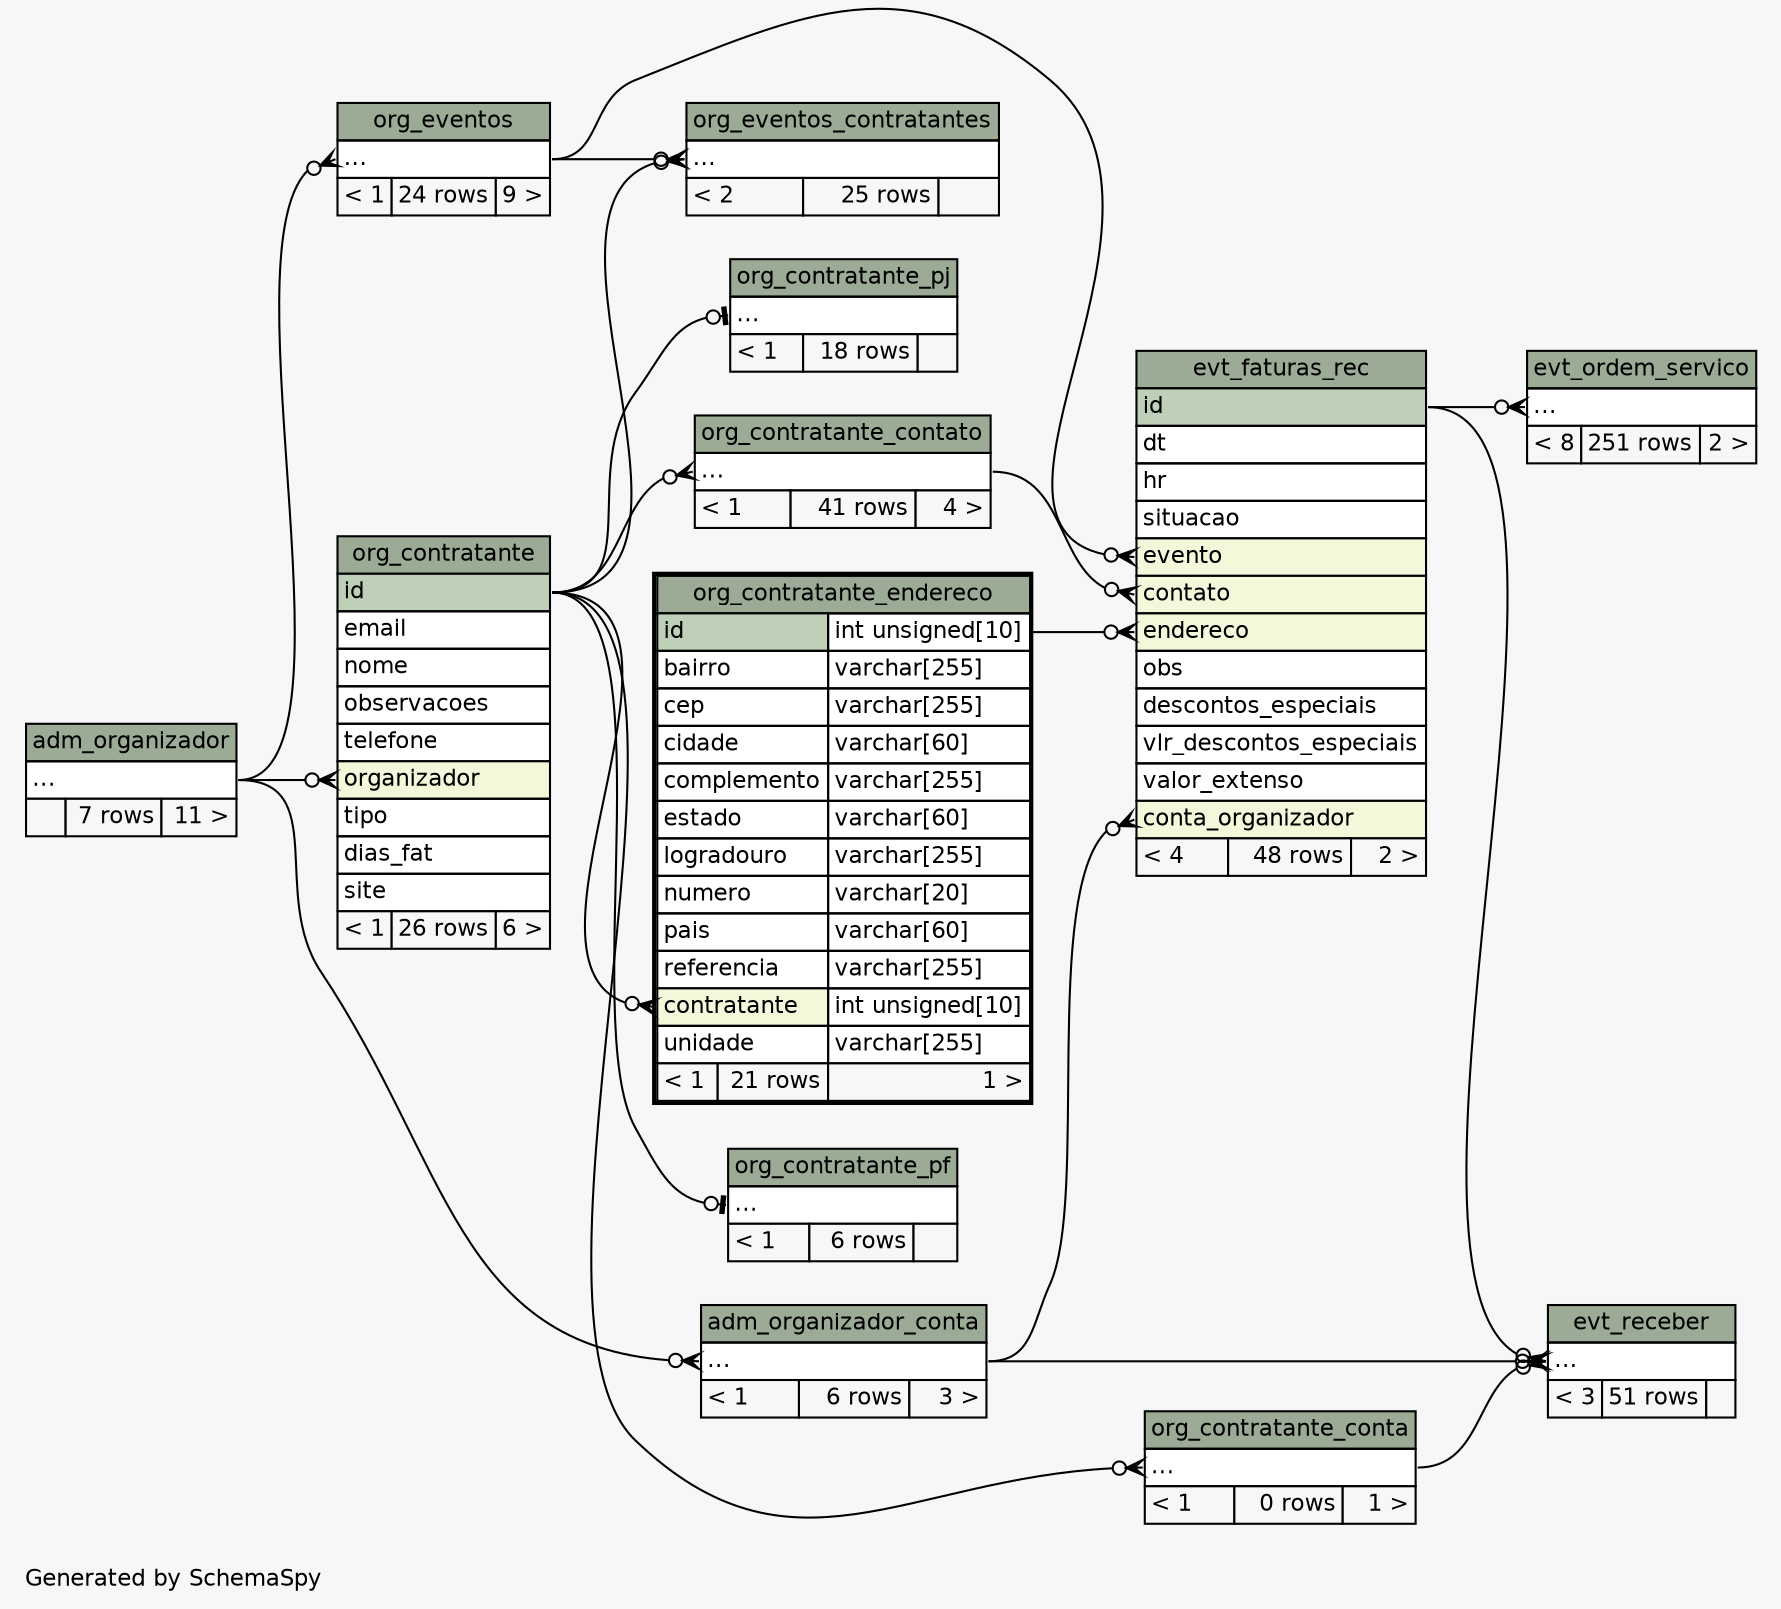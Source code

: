 // dot 2.38.0 on Windows 10 10.0
// SchemaSpy rev 590
digraph "twoDegreesRelationshipsDiagram" {
  graph [
    rankdir="RL"
    bgcolor="#f7f7f7"
    label="\nGenerated by SchemaSpy"
    labeljust="l"
    nodesep="0.18"
    ranksep="0.46"
    fontname="Helvetica"
    fontsize="11"
  ];
  node [
    fontname="Helvetica"
    fontsize="11"
    shape="plaintext"
  ];
  edge [
    arrowsize="0.8"
  ];
  "adm_organizador_conta":"elipses":w -> "adm_organizador":"elipses":e [arrowhead=none dir=back arrowtail=crowodot];
  "evt_faturas_rec":"conta_organizador":w -> "adm_organizador_conta":"elipses":e [arrowhead=none dir=back arrowtail=crowodot];
  "evt_faturas_rec":"contato":w -> "org_contratante_contato":"elipses":e [arrowhead=none dir=back arrowtail=crowodot];
  "evt_faturas_rec":"endereco":w -> "org_contratante_endereco":"id.type":e [arrowhead=none dir=back arrowtail=crowodot];
  "evt_faturas_rec":"evento":w -> "org_eventos":"elipses":e [arrowhead=none dir=back arrowtail=crowodot];
  "evt_ordem_servico":"elipses":w -> "evt_faturas_rec":"id":e [arrowhead=none dir=back arrowtail=crowodot];
  "evt_receber":"elipses":w -> "org_contratante_conta":"elipses":e [arrowhead=none dir=back arrowtail=crowodot];
  "evt_receber":"elipses":w -> "adm_organizador_conta":"elipses":e [arrowhead=none dir=back arrowtail=crowodot];
  "evt_receber":"elipses":w -> "evt_faturas_rec":"id":e [arrowhead=none dir=back arrowtail=crowodot];
  "org_contratante":"organizador":w -> "adm_organizador":"elipses":e [arrowhead=none dir=back arrowtail=crowodot];
  "org_contratante_conta":"elipses":w -> "org_contratante":"id":e [arrowhead=none dir=back arrowtail=crowodot];
  "org_contratante_contato":"elipses":w -> "org_contratante":"id":e [arrowhead=none dir=back arrowtail=crowodot];
  "org_contratante_endereco":"contratante":w -> "org_contratante":"id":e [arrowhead=none dir=back arrowtail=crowodot];
  "org_contratante_pf":"elipses":w -> "org_contratante":"id":e [arrowhead=none dir=back arrowtail=teeodot];
  "org_contratante_pj":"elipses":w -> "org_contratante":"id":e [arrowhead=none dir=back arrowtail=teeodot];
  "org_eventos":"elipses":w -> "adm_organizador":"elipses":e [arrowhead=none dir=back arrowtail=crowodot];
  "org_eventos_contratantes":"elipses":w -> "org_contratante":"id":e [arrowhead=none dir=back arrowtail=crowodot];
  "org_eventos_contratantes":"elipses":w -> "org_eventos":"elipses":e [arrowhead=none dir=back arrowtail=crowodot];
  "adm_organizador" [
    label=<
    <TABLE BORDER="0" CELLBORDER="1" CELLSPACING="0" BGCOLOR="#ffffff">
      <TR><TD COLSPAN="3" BGCOLOR="#9bab96" ALIGN="CENTER">adm_organizador</TD></TR>
      <TR><TD PORT="elipses" COLSPAN="3" ALIGN="LEFT">...</TD></TR>
      <TR><TD ALIGN="LEFT" BGCOLOR="#f7f7f7">  </TD><TD ALIGN="RIGHT" BGCOLOR="#f7f7f7">7 rows</TD><TD ALIGN="RIGHT" BGCOLOR="#f7f7f7">11 &gt;</TD></TR>
    </TABLE>>
    URL="adm_organizador.html"
    tooltip="adm_organizador"
  ];
  "adm_organizador_conta" [
    label=<
    <TABLE BORDER="0" CELLBORDER="1" CELLSPACING="0" BGCOLOR="#ffffff">
      <TR><TD COLSPAN="3" BGCOLOR="#9bab96" ALIGN="CENTER">adm_organizador_conta</TD></TR>
      <TR><TD PORT="elipses" COLSPAN="3" ALIGN="LEFT">...</TD></TR>
      <TR><TD ALIGN="LEFT" BGCOLOR="#f7f7f7">&lt; 1</TD><TD ALIGN="RIGHT" BGCOLOR="#f7f7f7">6 rows</TD><TD ALIGN="RIGHT" BGCOLOR="#f7f7f7">3 &gt;</TD></TR>
    </TABLE>>
    URL="adm_organizador_conta.html"
    tooltip="adm_organizador_conta"
  ];
  "evt_faturas_rec" [
    label=<
    <TABLE BORDER="0" CELLBORDER="1" CELLSPACING="0" BGCOLOR="#ffffff">
      <TR><TD COLSPAN="3" BGCOLOR="#9bab96" ALIGN="CENTER">evt_faturas_rec</TD></TR>
      <TR><TD PORT="id" COLSPAN="3" BGCOLOR="#bed1b8" ALIGN="LEFT">id</TD></TR>
      <TR><TD PORT="dt" COLSPAN="3" ALIGN="LEFT">dt</TD></TR>
      <TR><TD PORT="hr" COLSPAN="3" ALIGN="LEFT">hr</TD></TR>
      <TR><TD PORT="situacao" COLSPAN="3" ALIGN="LEFT">situacao</TD></TR>
      <TR><TD PORT="evento" COLSPAN="3" BGCOLOR="#f4f7da" ALIGN="LEFT">evento</TD></TR>
      <TR><TD PORT="contato" COLSPAN="3" BGCOLOR="#f4f7da" ALIGN="LEFT">contato</TD></TR>
      <TR><TD PORT="endereco" COLSPAN="3" BGCOLOR="#f4f7da" ALIGN="LEFT">endereco</TD></TR>
      <TR><TD PORT="obs" COLSPAN="3" ALIGN="LEFT">obs</TD></TR>
      <TR><TD PORT="descontos_especiais" COLSPAN="3" ALIGN="LEFT">descontos_especiais</TD></TR>
      <TR><TD PORT="vlr_descontos_especiais" COLSPAN="3" ALIGN="LEFT">vlr_descontos_especiais</TD></TR>
      <TR><TD PORT="valor_extenso" COLSPAN="3" ALIGN="LEFT">valor_extenso</TD></TR>
      <TR><TD PORT="conta_organizador" COLSPAN="3" BGCOLOR="#f4f7da" ALIGN="LEFT">conta_organizador</TD></TR>
      <TR><TD ALIGN="LEFT" BGCOLOR="#f7f7f7">&lt; 4</TD><TD ALIGN="RIGHT" BGCOLOR="#f7f7f7">48 rows</TD><TD ALIGN="RIGHT" BGCOLOR="#f7f7f7">2 &gt;</TD></TR>
    </TABLE>>
    URL="evt_faturas_rec.html"
    tooltip="evt_faturas_rec"
  ];
  "evt_ordem_servico" [
    label=<
    <TABLE BORDER="0" CELLBORDER="1" CELLSPACING="0" BGCOLOR="#ffffff">
      <TR><TD COLSPAN="3" BGCOLOR="#9bab96" ALIGN="CENTER">evt_ordem_servico</TD></TR>
      <TR><TD PORT="elipses" COLSPAN="3" ALIGN="LEFT">...</TD></TR>
      <TR><TD ALIGN="LEFT" BGCOLOR="#f7f7f7">&lt; 8</TD><TD ALIGN="RIGHT" BGCOLOR="#f7f7f7">251 rows</TD><TD ALIGN="RIGHT" BGCOLOR="#f7f7f7">2 &gt;</TD></TR>
    </TABLE>>
    URL="evt_ordem_servico.html"
    tooltip="evt_ordem_servico"
  ];
  "evt_receber" [
    label=<
    <TABLE BORDER="0" CELLBORDER="1" CELLSPACING="0" BGCOLOR="#ffffff">
      <TR><TD COLSPAN="3" BGCOLOR="#9bab96" ALIGN="CENTER">evt_receber</TD></TR>
      <TR><TD PORT="elipses" COLSPAN="3" ALIGN="LEFT">...</TD></TR>
      <TR><TD ALIGN="LEFT" BGCOLOR="#f7f7f7">&lt; 3</TD><TD ALIGN="RIGHT" BGCOLOR="#f7f7f7">51 rows</TD><TD ALIGN="RIGHT" BGCOLOR="#f7f7f7">  </TD></TR>
    </TABLE>>
    URL="evt_receber.html"
    tooltip="evt_receber"
  ];
  "org_contratante" [
    label=<
    <TABLE BORDER="0" CELLBORDER="1" CELLSPACING="0" BGCOLOR="#ffffff">
      <TR><TD COLSPAN="3" BGCOLOR="#9bab96" ALIGN="CENTER">org_contratante</TD></TR>
      <TR><TD PORT="id" COLSPAN="3" BGCOLOR="#bed1b8" ALIGN="LEFT">id</TD></TR>
      <TR><TD PORT="email" COLSPAN="3" ALIGN="LEFT">email</TD></TR>
      <TR><TD PORT="nome" COLSPAN="3" ALIGN="LEFT">nome</TD></TR>
      <TR><TD PORT="observacoes" COLSPAN="3" ALIGN="LEFT">observacoes</TD></TR>
      <TR><TD PORT="telefone" COLSPAN="3" ALIGN="LEFT">telefone</TD></TR>
      <TR><TD PORT="organizador" COLSPAN="3" BGCOLOR="#f4f7da" ALIGN="LEFT">organizador</TD></TR>
      <TR><TD PORT="tipo" COLSPAN="3" ALIGN="LEFT">tipo</TD></TR>
      <TR><TD PORT="dias_fat" COLSPAN="3" ALIGN="LEFT">dias_fat</TD></TR>
      <TR><TD PORT="site" COLSPAN="3" ALIGN="LEFT">site</TD></TR>
      <TR><TD ALIGN="LEFT" BGCOLOR="#f7f7f7">&lt; 1</TD><TD ALIGN="RIGHT" BGCOLOR="#f7f7f7">26 rows</TD><TD ALIGN="RIGHT" BGCOLOR="#f7f7f7">6 &gt;</TD></TR>
    </TABLE>>
    URL="org_contratante.html"
    tooltip="org_contratante"
  ];
  "org_contratante_conta" [
    label=<
    <TABLE BORDER="0" CELLBORDER="1" CELLSPACING="0" BGCOLOR="#ffffff">
      <TR><TD COLSPAN="3" BGCOLOR="#9bab96" ALIGN="CENTER">org_contratante_conta</TD></TR>
      <TR><TD PORT="elipses" COLSPAN="3" ALIGN="LEFT">...</TD></TR>
      <TR><TD ALIGN="LEFT" BGCOLOR="#f7f7f7">&lt; 1</TD><TD ALIGN="RIGHT" BGCOLOR="#f7f7f7">0 rows</TD><TD ALIGN="RIGHT" BGCOLOR="#f7f7f7">1 &gt;</TD></TR>
    </TABLE>>
    URL="org_contratante_conta.html"
    tooltip="org_contratante_conta"
  ];
  "org_contratante_contato" [
    label=<
    <TABLE BORDER="0" CELLBORDER="1" CELLSPACING="0" BGCOLOR="#ffffff">
      <TR><TD COLSPAN="3" BGCOLOR="#9bab96" ALIGN="CENTER">org_contratante_contato</TD></TR>
      <TR><TD PORT="elipses" COLSPAN="3" ALIGN="LEFT">...</TD></TR>
      <TR><TD ALIGN="LEFT" BGCOLOR="#f7f7f7">&lt; 1</TD><TD ALIGN="RIGHT" BGCOLOR="#f7f7f7">41 rows</TD><TD ALIGN="RIGHT" BGCOLOR="#f7f7f7">4 &gt;</TD></TR>
    </TABLE>>
    URL="org_contratante_contato.html"
    tooltip="org_contratante_contato"
  ];
  "org_contratante_endereco" [
    label=<
    <TABLE BORDER="2" CELLBORDER="1" CELLSPACING="0" BGCOLOR="#ffffff">
      <TR><TD COLSPAN="3" BGCOLOR="#9bab96" ALIGN="CENTER">org_contratante_endereco</TD></TR>
      <TR><TD PORT="id" COLSPAN="2" BGCOLOR="#bed1b8" ALIGN="LEFT">id</TD><TD PORT="id.type" ALIGN="LEFT">int unsigned[10]</TD></TR>
      <TR><TD PORT="bairro" COLSPAN="2" ALIGN="LEFT">bairro</TD><TD PORT="bairro.type" ALIGN="LEFT">varchar[255]</TD></TR>
      <TR><TD PORT="cep" COLSPAN="2" ALIGN="LEFT">cep</TD><TD PORT="cep.type" ALIGN="LEFT">varchar[255]</TD></TR>
      <TR><TD PORT="cidade" COLSPAN="2" ALIGN="LEFT">cidade</TD><TD PORT="cidade.type" ALIGN="LEFT">varchar[60]</TD></TR>
      <TR><TD PORT="complemento" COLSPAN="2" ALIGN="LEFT">complemento</TD><TD PORT="complemento.type" ALIGN="LEFT">varchar[255]</TD></TR>
      <TR><TD PORT="estado" COLSPAN="2" ALIGN="LEFT">estado</TD><TD PORT="estado.type" ALIGN="LEFT">varchar[60]</TD></TR>
      <TR><TD PORT="logradouro" COLSPAN="2" ALIGN="LEFT">logradouro</TD><TD PORT="logradouro.type" ALIGN="LEFT">varchar[255]</TD></TR>
      <TR><TD PORT="numero" COLSPAN="2" ALIGN="LEFT">numero</TD><TD PORT="numero.type" ALIGN="LEFT">varchar[20]</TD></TR>
      <TR><TD PORT="pais" COLSPAN="2" ALIGN="LEFT">pais</TD><TD PORT="pais.type" ALIGN="LEFT">varchar[60]</TD></TR>
      <TR><TD PORT="referencia" COLSPAN="2" ALIGN="LEFT">referencia</TD><TD PORT="referencia.type" ALIGN="LEFT">varchar[255]</TD></TR>
      <TR><TD PORT="contratante" COLSPAN="2" BGCOLOR="#f4f7da" ALIGN="LEFT">contratante</TD><TD PORT="contratante.type" ALIGN="LEFT">int unsigned[10]</TD></TR>
      <TR><TD PORT="unidade" COLSPAN="2" ALIGN="LEFT">unidade</TD><TD PORT="unidade.type" ALIGN="LEFT">varchar[255]</TD></TR>
      <TR><TD ALIGN="LEFT" BGCOLOR="#f7f7f7">&lt; 1</TD><TD ALIGN="RIGHT" BGCOLOR="#f7f7f7">21 rows</TD><TD ALIGN="RIGHT" BGCOLOR="#f7f7f7">1 &gt;</TD></TR>
    </TABLE>>
    URL="org_contratante_endereco.html"
    tooltip="org_contratante_endereco"
  ];
  "org_contratante_pf" [
    label=<
    <TABLE BORDER="0" CELLBORDER="1" CELLSPACING="0" BGCOLOR="#ffffff">
      <TR><TD COLSPAN="3" BGCOLOR="#9bab96" ALIGN="CENTER">org_contratante_pf</TD></TR>
      <TR><TD PORT="elipses" COLSPAN="3" ALIGN="LEFT">...</TD></TR>
      <TR><TD ALIGN="LEFT" BGCOLOR="#f7f7f7">&lt; 1</TD><TD ALIGN="RIGHT" BGCOLOR="#f7f7f7">6 rows</TD><TD ALIGN="RIGHT" BGCOLOR="#f7f7f7">  </TD></TR>
    </TABLE>>
    URL="org_contratante_pf.html"
    tooltip="org_contratante_pf"
  ];
  "org_contratante_pj" [
    label=<
    <TABLE BORDER="0" CELLBORDER="1" CELLSPACING="0" BGCOLOR="#ffffff">
      <TR><TD COLSPAN="3" BGCOLOR="#9bab96" ALIGN="CENTER">org_contratante_pj</TD></TR>
      <TR><TD PORT="elipses" COLSPAN="3" ALIGN="LEFT">...</TD></TR>
      <TR><TD ALIGN="LEFT" BGCOLOR="#f7f7f7">&lt; 1</TD><TD ALIGN="RIGHT" BGCOLOR="#f7f7f7">18 rows</TD><TD ALIGN="RIGHT" BGCOLOR="#f7f7f7">  </TD></TR>
    </TABLE>>
    URL="org_contratante_pj.html"
    tooltip="org_contratante_pj"
  ];
  "org_eventos" [
    label=<
    <TABLE BORDER="0" CELLBORDER="1" CELLSPACING="0" BGCOLOR="#ffffff">
      <TR><TD COLSPAN="3" BGCOLOR="#9bab96" ALIGN="CENTER">org_eventos</TD></TR>
      <TR><TD PORT="elipses" COLSPAN="3" ALIGN="LEFT">...</TD></TR>
      <TR><TD ALIGN="LEFT" BGCOLOR="#f7f7f7">&lt; 1</TD><TD ALIGN="RIGHT" BGCOLOR="#f7f7f7">24 rows</TD><TD ALIGN="RIGHT" BGCOLOR="#f7f7f7">9 &gt;</TD></TR>
    </TABLE>>
    URL="org_eventos.html"
    tooltip="org_eventos"
  ];
  "org_eventos_contratantes" [
    label=<
    <TABLE BORDER="0" CELLBORDER="1" CELLSPACING="0" BGCOLOR="#ffffff">
      <TR><TD COLSPAN="3" BGCOLOR="#9bab96" ALIGN="CENTER">org_eventos_contratantes</TD></TR>
      <TR><TD PORT="elipses" COLSPAN="3" ALIGN="LEFT">...</TD></TR>
      <TR><TD ALIGN="LEFT" BGCOLOR="#f7f7f7">&lt; 2</TD><TD ALIGN="RIGHT" BGCOLOR="#f7f7f7">25 rows</TD><TD ALIGN="RIGHT" BGCOLOR="#f7f7f7">  </TD></TR>
    </TABLE>>
    URL="org_eventos_contratantes.html"
    tooltip="org_eventos_contratantes"
  ];
}
